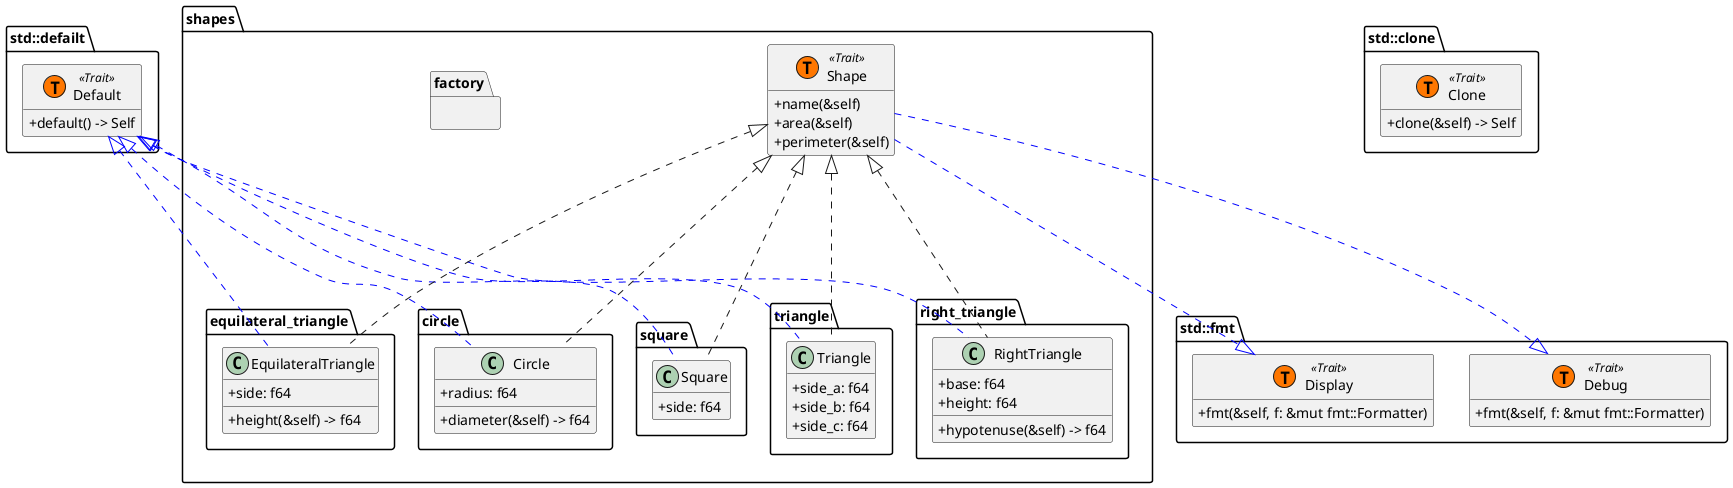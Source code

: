 @startuml
skinparam classAttributeIconSize 0
hide empty members

package shapes {
    class Shape << (T,#FF7700) Trait >> {
        + name(&self)
        + area(&self)
        + perimeter(&self)
    }

    package factory {
    }

    package circle {
        class Circle {
            + radius: f64
            + diameter(&self) -> f64
        }
    }

    package square {
        class Square {
            + side: f64
        }
    }

    package triangle {
        class Triangle {
            + side_a: f64
            + side_b: f64
            + side_c: f64
        }
    }

    package right_triangle {
        class RightTriangle {
            + base: f64
            + height: f64
            + hypotenuse(&self) -> f64
        }
    }

    package equilateral_triangle {
    class EquilateralTriangle {
        + side: f64
        + height(&self) -> f64
    }
    }
}

package std::fmt {
    class Display << (T,#FF7700) Trait >> {
        + fmt(&self, f: &mut fmt::Formatter)
    }

    class Debug << (T,#FF7700) Trait >> {
        + fmt(&self, f: &mut fmt::Formatter)
    }
}

package std::clone {
    class Clone << (T,#FF7700) Trait >> {
        +clone(&self) -> Self
    }
}

package std::defailt {
    class Default << (T,#FF7700) Trait >> {
        +default() -> Self
    }
}


Shape .[#blue]...|> Display
Shape .[#blue]...|> Debug

Default <|.[#blue]... Circle
Default <|.[#blue]... Square
Default <|.[#blue]... Triangle
Default <|.[#blue]... RightTriangle
Default <|.[#blue]... EquilateralTriangle

Shape <|.... Circle
Shape <|.... Square
Shape <|.... Triangle
Shape <|.... RightTriangle
Shape <|.... EquilateralTriangle

@enduml

